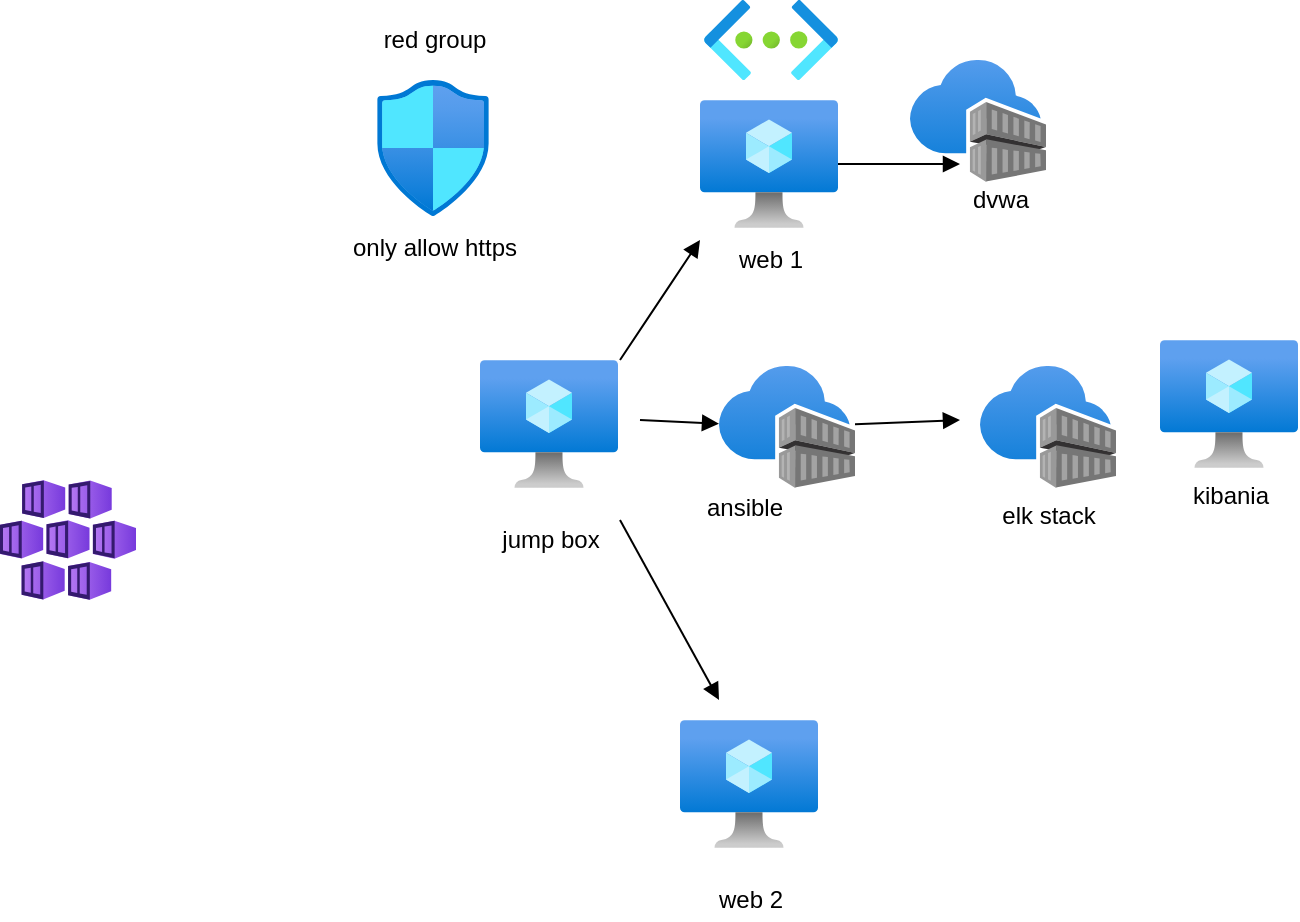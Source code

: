 <mxfile version="13.10.3" type="github"><diagram id="yLZZRdI13oNznkI2dr1T" name="Page-1"><mxGraphModel dx="1376" dy="513" grid="1" gridSize="10" guides="1" tooltips="1" connect="1" arrows="1" fold="1" page="1" pageScale="1" pageWidth="850" pageHeight="1100" math="0" shadow="0"><root><mxCell id="0"/><mxCell id="1" parent="0"/><mxCell id="vKPqs3UlOUxoJxMuUZu3-1" value="" style="aspect=fixed;html=1;points=[];align=center;image;fontSize=12;image=img/lib/azure2/compute/Virtual_Machine.svg;" vertex="1" parent="1"><mxGeometry x="210" y="190" width="69" height="64" as="geometry"/></mxCell><mxCell id="vKPqs3UlOUxoJxMuUZu3-2" value="" style="aspect=fixed;html=1;points=[];align=center;image;fontSize=12;image=img/lib/azure2/compute/Virtual_Machine.svg;" vertex="1" parent="1"><mxGeometry x="310" y="370" width="69" height="64" as="geometry"/></mxCell><mxCell id="vKPqs3UlOUxoJxMuUZu3-3" value="" style="aspect=fixed;html=1;points=[];align=center;image;fontSize=12;image=img/lib/azure2/compute/Virtual_Machine.svg;" vertex="1" parent="1"><mxGeometry x="320" y="60" width="69" height="64" as="geometry"/></mxCell><mxCell id="vKPqs3UlOUxoJxMuUZu3-4" value="kibania" style="aspect=fixed;html=1;points=[];align=center;image;fontSize=12;image=img/lib/azure2/compute/Virtual_Machine.svg;" vertex="1" parent="1"><mxGeometry x="550" y="180" width="69" height="64" as="geometry"/></mxCell><mxCell id="vKPqs3UlOUxoJxMuUZu3-5" value="jump box" style="text;html=1;resizable=0;autosize=1;align=center;verticalAlign=middle;points=[];fillColor=none;strokeColor=none;rounded=0;" vertex="1" parent="1"><mxGeometry x="214.5" y="270" width="60" height="20" as="geometry"/></mxCell><mxCell id="vKPqs3UlOUxoJxMuUZu3-6" value="web 1" style="text;html=1;resizable=0;autosize=1;align=center;verticalAlign=middle;points=[];fillColor=none;strokeColor=none;rounded=0;" vertex="1" parent="1"><mxGeometry x="329.5" y="130" width="50" height="20" as="geometry"/></mxCell><mxCell id="vKPqs3UlOUxoJxMuUZu3-7" value="web 2" style="text;html=1;resizable=0;autosize=1;align=center;verticalAlign=middle;points=[];fillColor=none;strokeColor=none;rounded=0;" vertex="1" parent="1"><mxGeometry x="319.5" y="450" width="50" height="20" as="geometry"/></mxCell><mxCell id="vKPqs3UlOUxoJxMuUZu3-8" value="" style="endArrow=block;endFill=1;endSize=6;html=1;" edge="1" parent="1"><mxGeometry width="100" relative="1" as="geometry"><mxPoint x="280" y="270" as="sourcePoint"/><mxPoint x="329.5" y="360" as="targetPoint"/></mxGeometry></mxCell><mxCell id="vKPqs3UlOUxoJxMuUZu3-9" value="" style="endArrow=block;endFill=1;endSize=6;html=1;" edge="1" parent="1"><mxGeometry width="100" relative="1" as="geometry"><mxPoint x="280" y="190" as="sourcePoint"/><mxPoint x="320" y="130" as="targetPoint"/><Array as="points"><mxPoint x="300" y="160"/></Array></mxGeometry></mxCell><mxCell id="vKPqs3UlOUxoJxMuUZu3-10" value="" style="endArrow=block;endFill=1;endSize=6;html=1;" edge="1" parent="1" source="vKPqs3UlOUxoJxMuUZu3-14"><mxGeometry width="100" relative="1" as="geometry"><mxPoint x="290" y="220" as="sourcePoint"/><mxPoint x="450" y="220" as="targetPoint"/></mxGeometry></mxCell><mxCell id="vKPqs3UlOUxoJxMuUZu3-11" value="" style="aspect=fixed;html=1;points=[];align=center;image;fontSize=12;image=img/lib/azure2/networking/Network_Security_Groups.svg;" vertex="1" parent="1"><mxGeometry x="158.5" y="50" width="56.0" height="68" as="geometry"/></mxCell><mxCell id="vKPqs3UlOUxoJxMuUZu3-12" value="red group" style="text;html=1;resizable=0;autosize=1;align=center;verticalAlign=middle;points=[];fillColor=none;strokeColor=none;rounded=0;" vertex="1" parent="1"><mxGeometry x="151.5" y="20" width="70" height="20" as="geometry"/></mxCell><mxCell id="vKPqs3UlOUxoJxMuUZu3-13" value="" style="aspect=fixed;html=1;points=[];align=center;image;fontSize=12;image=img/lib/azure2/networking/Virtual_Networks.svg;" vertex="1" parent="1"><mxGeometry x="322" y="10" width="67" height="40" as="geometry"/></mxCell><mxCell id="vKPqs3UlOUxoJxMuUZu3-14" value="" style="aspect=fixed;html=1;points=[];align=center;image;fontSize=12;image=img/lib/azure2/containers/Container_Registries.svg;" vertex="1" parent="1"><mxGeometry x="329.5" y="193" width="68" height="61" as="geometry"/></mxCell><mxCell id="vKPqs3UlOUxoJxMuUZu3-15" value="" style="endArrow=block;endFill=1;endSize=6;html=1;" edge="1" parent="1" target="vKPqs3UlOUxoJxMuUZu3-14"><mxGeometry width="100" relative="1" as="geometry"><mxPoint x="290" y="220" as="sourcePoint"/><mxPoint x="430" y="220" as="targetPoint"/></mxGeometry></mxCell><mxCell id="vKPqs3UlOUxoJxMuUZu3-16" value="ansible" style="text;html=1;resizable=0;autosize=1;align=center;verticalAlign=middle;points=[];fillColor=none;strokeColor=none;rounded=0;" vertex="1" parent="1"><mxGeometry x="317" y="254" width="50" height="20" as="geometry"/></mxCell><mxCell id="vKPqs3UlOUxoJxMuUZu3-17" value="" style="aspect=fixed;html=1;points=[];align=center;image;fontSize=12;image=img/lib/azure2/compute/Container_Services_Deprecated.svg;" vertex="1" parent="1"><mxGeometry x="-30" y="250" width="68" height="60" as="geometry"/></mxCell><mxCell id="vKPqs3UlOUxoJxMuUZu3-18" value="elk stack" style="aspect=fixed;html=1;points=[];align=center;image;fontSize=12;image=img/lib/azure2/containers/Container_Registries.svg;" vertex="1" parent="1"><mxGeometry x="460" y="193" width="68" height="61" as="geometry"/></mxCell><mxCell id="vKPqs3UlOUxoJxMuUZu3-19" value="only allow https" style="text;html=1;resizable=0;autosize=1;align=center;verticalAlign=middle;points=[];fillColor=none;strokeColor=none;rounded=0;" vertex="1" parent="1"><mxGeometry x="136.5" y="124" width="100" height="20" as="geometry"/></mxCell><mxCell id="vKPqs3UlOUxoJxMuUZu3-20" value="" style="aspect=fixed;html=1;points=[];align=center;image;fontSize=12;image=img/lib/azure2/containers/Container_Registries.svg;" vertex="1" parent="1"><mxGeometry x="425" y="40" width="68" height="61" as="geometry"/></mxCell><mxCell id="vKPqs3UlOUxoJxMuUZu3-21" value="dvwa" style="text;html=1;align=center;verticalAlign=middle;resizable=0;points=[];autosize=1;" vertex="1" parent="1"><mxGeometry x="450" y="100" width="40" height="20" as="geometry"/></mxCell><mxCell id="vKPqs3UlOUxoJxMuUZu3-22" value="" style="endArrow=block;endFill=1;endSize=6;html=1;" edge="1" parent="1" source="vKPqs3UlOUxoJxMuUZu3-3"><mxGeometry width="100" relative="1" as="geometry"><mxPoint x="389" y="92" as="sourcePoint"/><mxPoint x="450" y="92" as="targetPoint"/></mxGeometry></mxCell></root></mxGraphModel></diagram></mxfile>